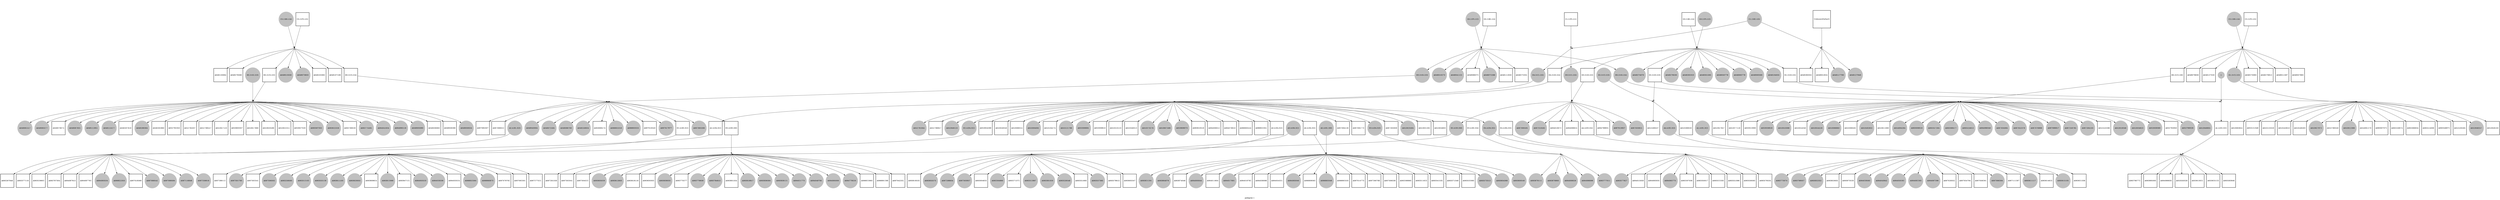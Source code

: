 digraph ped_1 {
page="7.17,10.12"  ;
ratio="auto" ;
mincross = 2.0 ;
label="pedigree 1 " ;
rotate=0  ;
URL="http://www.mrc-epid.cam.ac.uk"  ;
"A048005080" [shape= circle ,height= 0.5 ,width= 0.75 style=filled,color=grey ] ;
"A048010273" [shape= circle ,height= 0.5 ,width= 0.75 style=filled,color=grey ] ;
"A048011567" [shape= box,regular=1 ,height= 0.5 ,width= 0.75 style="setlinewidth(2)" ] ;
"A048013559" [shape= circle ,height= 0.5 ,width= 0.75 style=filled,color=grey ] ;
"A048036063" [shape= box,regular=1 ,height= 0.5 ,width= 0.75 style="setlinewidth(2)" ] ;
"A048041122" [shape= circle ,height= 0.5 ,width= 0.75 style=filled,color=grey ] ;
"A048043004" [shape= circle ,height= 0.5 ,width= 0.75 style=filled,color=grey ] ;
"A048050779" [shape= circle ,height= 0.5 ,width= 0.75 style=filled,color=grey ] ;
"A048051824" [shape= box,regular=1 ,height= 0.5 ,width= 0.75 style="setlinewidth(2)" ] ;
"A048056266" [shape= box,regular=1 ,height= 0.5 ,width= 0.75 style="setlinewidth(2)" ] ;
"A048057883" [shape= box,regular=1 ,height= 0.5 ,width= 0.75 style="setlinewidth(2)" ] ;
"A048058554" [shape= circle ,height= 0.5 ,width= 0.75 style=filled,color=grey ] ;
"A048061517" [shape= circle ,height= 0.5 ,width= 0.75 style=filled,color=grey ] ;
"A048063277" [shape= circle ,height= 0.5 ,width= 0.75 style=filled,color=grey ] ;
"A048063778" [shape= circle ,height= 0.5 ,width= 0.75 style=filled,color=grey ] ;
"A048066372" [shape= box,regular=1 ,height= 0.5 ,width= 0.75 style="setlinewidth(2)" ] ;
"A048072266" [shape= circle ,height= 0.5 ,width= 0.75 style=filled,color=grey ] ;
"A048072595" [shape= circle ,height= 0.5 ,width= 0.75 style=filled,color=grey ] ;
"A048073633" [shape= circle ,height= 0.5 ,width= 0.75 style=filled,color=grey ] ;
"A048076630" [shape= box,regular=1 ,height= 0.5 ,width= 0.75 style="setlinewidth(2)" ] ;
"A048079075" [shape= box,regular=1 ,height= 0.5 ,width= 0.75 style="setlinewidth(2)" ] ;
"A048086793" [shape= circle ,height= 0.5 ,width= 0.75 style=filled,color=grey ] ;
"A048087831" [shape= circle ,height= 0.5 ,width= 0.75 style=filled,color=grey ] ;
"A048093590" [shape= circle ,height= 0.5 ,width= 0.75 style=filled,color=grey ] ;
"A048102062" [shape= box,regular=1 ,height= 0.5 ,width= 0.75 style="setlinewidth(2)" ] ;
"A048104055" [shape= circle ,height= 0.5 ,width= 0.75 style=filled,color=grey ] ;
"A048107106" [shape= box,regular=1 ,height= 0.5 ,width= 0.75 style="setlinewidth(2)" ] ;
"A048111820" [shape= box,regular=1 ,height= 0.5 ,width= 0.75 style="setlinewidth(2)" ] ;
"A048111851" [shape= circle ,height= 0.5 ,width= 0.75 style=filled,color=grey ] ;
"A048115577" [shape= circle ,height= 0.5 ,width= 0.75 style=filled,color=grey ] ;
"A048117780" [shape= circle ,height= 0.5 ,width= 0.75 style=filled,color=grey ] ;
"A048120064" [shape= box,regular=1 ,height= 0.5 ,width= 0.75 style="setlinewidth(2)" ] ;
"A048127320" [shape= box,regular=1 ,height= 0.5 ,width= 0.75 style="setlinewidth(2)" ] ;
"A048127848" [shape= circle ,height= 0.5 ,width= 0.75 style=filled,color=grey ] ;
"A048258834" [shape= circle ,height= 0.5 ,width= 0.75 style=filled,color=grey ] ;
"A048272331" [shape= box,regular=1 ,height= 0.5 ,width= 0.75 style="setlinewidth(2)" ] ;
"A048273083" [shape= box,regular=1 ,height= 0.5 ,width= 0.75 style="setlinewidth(2)" ] ;
"A048274070" [shape= circle ,height= 0.5 ,width= 0.75 style=filled,color=grey ] ;
"A048276530" [shape= circle ,height= 0.5 ,width= 0.75 style=filled,color=grey ] ;
"A048276590" [shape= box,regular=1 ,height= 0.5 ,width= 0.75 style="setlinewidth(2)" ] ;
"A048276812" [shape= box,regular=1 ,height= 0.5 ,width= 0.75 style="setlinewidth(2)" ] ;
"A048280355" [shape= box,regular=1 ,height= 0.5 ,width= 0.75 style="setlinewidth(2)" ] ;
"A048282323" [shape= circle ,height= 0.5 ,width= 0.75 style=filled,color=grey ] ;
"A048287619" [shape= box,regular=1 ,height= 0.5 ,width= 0.75 style="setlinewidth(2)" ] ;
"A048288364" [shape= circle ,height= 0.5 ,width= 0.75 style=filled,color=grey ] ;
"A048292860" [shape= box,regular=1 ,height= 0.5 ,width= 0.75 style="setlinewidth(2)" ] ;
"A048301565" [shape= circle ,height= 0.5 ,width= 0.75 style=filled,color=grey ] ;
"A052530595" [shape= box,regular=1 ,height= 0.5 ,width= 0.75 style="setlinewidth(2)" ] ;
"A052553296" [shape= box,regular=1 ,height= 0.5 ,width= 0.75 style="setlinewidth(2)" ] ;
"A052569537" [shape= box,regular=1 ,height= 0.5 ,width= 0.75 style="setlinewidth(2)" ] ;
"A052619346" [shape= circle ,height= 0.5 ,width= 0.75 style=filled,color=grey ] ;
"A052623584" [shape= circle ,height= 0.5 ,width= 0.75 style=filled,color=grey ] ;
"A052631282" [shape= box,regular=1 ,height= 0.5 ,width= 0.75 style="setlinewidth(2)" ] ;
"A052634603" [shape= box,regular=1 ,height= 0.5 ,width= 0.75 style="setlinewidth(2)" ] ;
"A052634623" [shape= circle ,height= 0.5 ,width= 0.75 style=filled,color=grey ] ;
"A052638360" [shape= circle ,height= 0.5 ,width= 0.75 style=filled,color=grey ] ;
"A052781845" [shape= circle ,height= 0.5 ,width= 0.75 style=filled,color=grey ] ;
"A052782850" [shape= box,regular=1 ,height= 0.5 ,width= 0.75 style="setlinewidth(2)" ] ;
"A052792353" [shape= box,regular=1 ,height= 0.5 ,width= 0.75 style="setlinewidth(2)" ] ;
"A052795037" [shape= box,regular=1 ,height= 0.5 ,width= 0.75 style="setlinewidth(2)" ] ;
"A052796857" [shape= box,regular=1 ,height= 0.5 ,width= 0.75 style="setlinewidth(2)" ] ;
"A052798557" [shape= box,regular=1 ,height= 0.5 ,width= 0.75 style="setlinewidth(2)" ] ;
"A052799328" [shape= circle ,height= 0.5 ,width= 0.75 style=filled,color=grey ] ;
"A052846805" [shape= circle ,height= 0.5 ,width= 0.75 style=filled,color=grey ] ;
"A052848257" [shape= circle ,height= 0.5 ,width= 0.75 style=filled,color=grey ] ;
"A052849123" [shape= circle ,height= 0.5 ,width= 0.75 style=filled,color=grey ] ;
"A052854269" [shape= box,regular=1 ,height= 0.5 ,width= 0.75 style="setlinewidth(2)" ] ;
"A052856103" [shape= box,regular=1 ,height= 0.5 ,width= 0.75 style="setlinewidth(2)" ] ;
"A052857123" [shape= box,regular=1 ,height= 0.5 ,width= 0.75 style="setlinewidth(2)" ] ;
"A052857857" [shape= box,regular=1 ,height= 0.5 ,width= 0.75 style="setlinewidth(2)" ] ;
"A052877118" [shape= box,regular=1 ,height= 0.5 ,width= 0.75 style="setlinewidth(2)" ] ;
"A053013093" [shape= box,regular=1 ,height= 0.5 ,width= 0.75 style="setlinewidth(2)" ] ;
"A053026818" [shape= circle ,height= 0.5 ,width= 0.75 style=filled,color=grey ] ;
"A053053096" [shape= circle ,height= 0.5 ,width= 0.75 style=filled,color=grey ] ;
"A053054340" [shape= box,regular=1 ,height= 0.5 ,width= 0.75 style="setlinewidth(2)" ] ;
"A053054528" [shape= circle ,height= 0.5 ,width= 0.75 style=filled,color=grey ] ;
"A053059356" [shape= box,regular=1 ,height= 0.5 ,width= 0.75 style="setlinewidth(2)" ] ;
"A053063855" [shape= box,regular=1 ,height= 0.5 ,width= 0.75 style="setlinewidth(2)" ] ;
"A053066863" [shape= circle ,height= 0.5 ,width= 0.75 style=filled,color=grey ] ;
"A053068315" [shape= box,regular=1 ,height= 0.5 ,width= 0.75 style="setlinewidth(2)" ] ;
"A053084062" [shape= circle ,height= 0.5 ,width= 0.75 style=filled,color=grey ] ;
"A053104274" [shape= box,regular=1 ,height= 0.5 ,width= 0.75 style="setlinewidth(2)" ] ;
"A053121348" [shape= box,regular=1 ,height= 0.5 ,width= 0.75 style="setlinewidth(2)" ] ;
"A053121786" [shape= circle ,height= 0.5 ,width= 0.75 style=filled,color=grey ] ;
"A053123328" [shape= box,regular=1 ,height= 0.5 ,width= 0.75 style="setlinewidth(2)" ] ;
"A053268028" [shape= box,regular=1 ,height= 0.5 ,width= 0.75 style="setlinewidth(2)" ] ;
"A053306061" [shape= circle ,height= 0.5 ,width= 0.75 style=filled,color=grey ] ;
"A053309610" [shape= box,regular=1 ,height= 0.5 ,width= 0.75 style="setlinewidth(2)" ] ;
"A053310123" [shape= box,regular=1 ,height= 0.5 ,width= 0.75 style="setlinewidth(2)" ] ;
"A053349313" [shape= box,regular=1 ,height= 0.5 ,width= 0.75 style="setlinewidth(2)" ] ;
"A053368562" [shape= box,regular=1 ,height= 0.5 ,width= 0.75 style="setlinewidth(2)" ] ;
"A053373276" [shape= circle ,height= 0.5 ,width= 0.75 style=filled,color=grey ] ;
"A053543610" [shape= box,regular=1 ,height= 0.5 ,width= 0.75 style="setlinewidth(2)" ] ;
"A053546593" [shape= box,regular=1 ,height= 0.5 ,width= 0.75 style="setlinewidth(2)" ] ;
"A053550328" [shape= box,regular=1 ,height= 0.5 ,width= 0.75 style="setlinewidth(2)" ] ;
"A053582632" [shape= circle ,height= 0.5 ,width= 0.75 style=filled,color=grey ] ;
"A053603357" [shape= box,regular=1 ,height= 0.5 ,width= 0.75 style="setlinewidth(2)" ] ;
"A053607586" [shape= circle ,height= 0.5 ,width= 0.75 style=filled,color=grey ] ;
"A053608073" [shape= circle ,height= 0.5 ,width= 0.75 style=filled,color=grey ] ;
"A053611080" [shape= box,regular=1 ,height= 0.5 ,width= 0.75 style="setlinewidth(2)" ] ;
"A053613021" [shape= box,regular=1 ,height= 0.5 ,width= 0.75 style="setlinewidth(2)" ] ;
"A053617890" [shape= box,regular=1 ,height= 0.5 ,width= 0.75 style="setlinewidth(2)" ] ;
"A053620586" [shape= box,regular=1 ,height= 0.5 ,width= 0.75 style="setlinewidth(2)" ] ;
"A053622311" [shape= box,regular=1 ,height= 0.5 ,width= 0.75 style="setlinewidth(2)" ] ;
"A053625123" [shape= box,regular=1 ,height= 0.5 ,width= 0.75 style="setlinewidth(2)" ] ;
"A053627520" [shape= box,regular=1 ,height= 0.5 ,width= 0.75 style="setlinewidth(2)" ] ;
"A053627872" [shape= circle ,height= 0.5 ,width= 0.75 style=filled,color=grey ] ;
"A053798358" [shape= box,regular=1 ,height= 0.5 ,width= 0.75 style="setlinewidth(2)" ] ;
"A053812366" [shape= circle ,height= 0.5 ,width= 0.75 style=filled,color=grey ] ;
"A054084284" [shape= circle ,height= 0.5 ,width= 0.75 style=filled,color=grey ] ;
"A054091270" [shape= box,regular=1 ,height= 0.5 ,width= 0.75 style="setlinewidth(2)" ] ;
"A063004820" [shape= box,regular=1 ,height= 0.5 ,width= 0.75 style="setlinewidth(2)" ] ;
"A063007072" [shape= box,regular=1 ,height= 0.5 ,width= 0.75 style="setlinewidth(2)" ] ;
"A063009019" [shape= circle ,height= 0.5 ,width= 0.75 style=filled,color=grey ] ;
"A063259583" [shape= circle ,height= 0.5 ,width= 0.75 style=filled,color=grey ] ;
"A063259874" [shape= box,regular=1 ,height= 0.5 ,width= 0.75 style="setlinewidth(2)" ] ;
"A063264860" [shape= circle ,height= 0.5 ,width= 0.75 style=filled,color=grey ] ;
"A063267036" [shape= box,regular=1 ,height= 0.5 ,width= 0.75 style="setlinewidth(2)" ] ;
"A063267846" [shape= box,regular=1 ,height= 0.5 ,width= 0.75 style="setlinewidth(2)" ] ;
"A063268860" [shape= box,regular=1 ,height= 0.5 ,width= 0.75 style="setlinewidth(2)" ] ;
"A063271372" [shape= box,regular=1 ,height= 0.5 ,width= 0.75 style="setlinewidth(2)" ] ;
"A063311623" [shape= box,regular=1 ,height= 0.5 ,width= 0.75 style="setlinewidth(2)" ] ;
"A063312102" [shape= circle ,height= 0.5 ,width= 0.75 style=filled,color=grey ] ;
"A063312867" [shape= circle ,height= 0.5 ,width= 0.75 style=filled,color=grey ] ;
"A063341535" [shape= box,regular=1 ,height= 0.5 ,width= 0.75 style="setlinewidth(2)" ] ;
"A063350017" [shape= box,regular=1 ,height= 0.5 ,width= 0.75 style="setlinewidth(2)" ] ;
"A063357294" [shape= circle ,height= 0.5 ,width= 0.75 style=filled,color=grey ] ;
"A063368577" [shape= circle ,height= 0.5 ,width= 0.75 style=filled,color=grey ] ;
"A063369834" [shape= box,regular=1 ,height= 0.5 ,width= 0.75 style="setlinewidth(2)" ] ;
"A063371349" [shape= box,regular=1 ,height= 0.5 ,width= 0.75 style="setlinewidth(2)" ] ;
"A063377119" [shape= box,regular=1 ,height= 0.5 ,width= 0.75 style="setlinewidth(2)" ] ;
"A063381020" [shape= circle ,height= 0.5 ,width= 0.75 style=filled,color=grey ] ;
"A063514006" [shape= box,regular=1 ,height= 0.5 ,width= 0.75 style="setlinewidth(2)" ] ;
"A063522330" [shape= box,regular=1 ,height= 0.5 ,width= 0.75 style="setlinewidth(2)" ] ;
"A063524613" [shape= circle ,height= 0.5 ,width= 0.75 style=filled,color=grey ] ;
"A063526548" [shape= circle ,height= 0.5 ,width= 0.75 style=filled,color=grey ] ;
"A063526602" [shape= box,regular=1 ,height= 0.5 ,width= 0.75 style="setlinewidth(2)" ] ;
"A063532060" [shape= box,regular=1 ,height= 0.5 ,width= 0.75 style="setlinewidth(2)" ] ;
"A063546872" [shape= box,regular=1 ,height= 0.5 ,width= 0.75 style="setlinewidth(2)" ] ;
"A063551096" [shape= box,regular=1 ,height= 0.5 ,width= 0.75 style="setlinewidth(2)" ] ;
"A063551600" [shape= box,regular=1 ,height= 0.5 ,width= 0.75 style="setlinewidth(2)" ] ;
"A063555126" [shape= circle ,height= 0.5 ,width= 0.75 style=filled,color=grey ] ;
"A063556563" [shape= box,regular=1 ,height= 0.5 ,width= 0.75 style="setlinewidth(2)" ] ;
"A063557365" [shape= circle ,height= 0.5 ,width= 0.75 style=filled,color=grey ] ;
"A063567352" [shape= circle ,height= 0.5 ,width= 0.75 style=filled,color=grey ] ;
"A063573313" [shape= circle ,height= 0.5 ,width= 0.75 style=filled,color=grey ] ;
"A063576534" [shape= box,regular=1 ,height= 0.5 ,width= 0.75 style="setlinewidth(2)" ] ;
"A063577627" [shape= circle ,height= 0.5 ,width= 0.75 style=filled,color=grey ] ;
"A063578615" [shape= box,regular=1 ,height= 0.5 ,width= 0.75 style="setlinewidth(2)" ] ;
"A063583848" [shape= box,regular=1 ,height= 0.5 ,width= 0.75 style="setlinewidth(2)" ] ;
"A063604368" [shape= circle ,height= 0.5 ,width= 0.75 style=filled,color=grey ] ;
"A063605029" [shape= circle ,height= 0.5 ,width= 0.75 style=filled,color=grey ] ;
"A063605347" [shape= box,regular=1 ,height= 0.5 ,width= 0.75 style="setlinewidth(2)" ] ;
"A063610516" [shape= box,regular=1 ,height= 0.5 ,width= 0.75 style="setlinewidth(2)" ] ;
"A063611105" [shape= circle ,height= 0.5 ,width= 0.75 style=filled,color=grey ] ;
"A063611117" [shape= circle ,height= 0.5 ,width= 0.75 style=filled,color=grey ] ;
"A063612603" [shape= circle ,height= 0.5 ,width= 0.75 style=filled,color=grey ] ;
"A063614623" [shape= box,regular=1 ,height= 0.5 ,width= 0.75 style="setlinewidth(2)" ] ;
"A063615105" [shape= circle ,height= 0.5 ,width= 0.75 style=filled,color=grey ] ;
"A063619116" [shape= box,regular=1 ,height= 0.5 ,width= 0.75 style="setlinewidth(2)" ] ;
"A063620055" [shape= circle ,height= 0.5 ,width= 0.75 style=filled,color=grey ] ;
"A063621336" [shape= box,regular=1 ,height= 0.5 ,width= 0.75 style="setlinewidth(2)" ] ;
"A063622326" [shape= circle ,height= 0.5 ,width= 0.75 style=filled,color=grey ] ;
"A063630303" [shape= box,regular=1 ,height= 0.5 ,width= 0.75 style="setlinewidth(2)" ] ;
"A063638035" [shape= circle ,height= 0.5 ,width= 0.75 style=filled,color=grey ] ;
"A063768029" [shape= box,regular=1 ,height= 0.5 ,width= 0.75 style="setlinewidth(2)" ] ;
"A063770277" [shape= box,regular=1 ,height= 0.5 ,width= 0.75 style="setlinewidth(2)" ] ;
"A063773074" [shape= circle ,height= 0.5 ,width= 0.75 style=filled,color=grey ] ;
"A063775561" [shape= circle ,height= 0.5 ,width= 0.75 style=filled,color=grey ] ;
"A063777011" [shape= circle ,height= 0.5 ,width= 0.75 style=filled,color=grey ] ;
"A063779838" [shape= circle ,height= 0.5 ,width= 0.75 style=filled,color=grey ] ;
"A063784615" [shape= circle ,height= 0.5 ,width= 0.75 style=filled,color=grey ] ;
"A063787304" [shape= box,regular=1 ,height= 0.5 ,width= 0.75 style="setlinewidth(2)" ] ;
"A063790772" [shape= box,regular=1 ,height= 0.5 ,width= 0.75 style="setlinewidth(2)" ] ;
"A063798057" [shape= circle ,height= 0.5 ,width= 0.75 style=filled,color=grey ] ;
"A063800540" [shape= circle ,height= 0.5 ,width= 0.75 style=filled,color=grey ] ;
"A063801554" [shape= box,regular=1 ,height= 0.5 ,width= 0.75 style="setlinewidth(2)" ] ;
"A063808624" [shape= box,regular=1 ,height= 0.5 ,width= 0.75 style="setlinewidth(2)" ] ;
"A063812098" [shape= circle ,height= 0.5 ,width= 0.75 style=filled,color=grey ] ;
"A063818533" [shape= box,regular=1 ,height= 0.5 ,width= 0.75 style="setlinewidth(2)" ] ;
"A063819817" [shape= circle ,height= 0.5 ,width= 0.75 style=filled,color=grey ] ;
"A063821291" [shape= circle ,height= 0.5 ,width= 0.75 style=filled,color=grey ] ;
"A063832352" [shape= circle ,height= 0.5 ,width= 0.75 style=filled,color=grey ] ;
"A063836584" [shape= circle ,height= 0.5 ,width= 0.75 style=filled,color=grey ] ;
"A063838121" [shape= circle ,height= 0.5 ,width= 0.75 style=filled,color=grey ] ;
"A063847121" [shape= box,regular=1 ,height= 0.5 ,width= 0.75 style="setlinewidth(2)" ] ;
"A063853635" [shape= box,regular=1 ,height= 0.5 ,width= 0.75 style="setlinewidth(2)" ] ;
"A063855575" [shape= circle ,height= 0.5 ,width= 0.75 style=filled,color=grey ] ;
"A063864876" [shape= circle ,height= 0.5 ,width= 0.75 style=filled,color=grey ] ;
"A063873529" [shape= box,regular=1 ,height= 0.5 ,width= 0.75 style="setlinewidth(2)" ] ;
"A063874046" [shape= box,regular=1 ,height= 0.5 ,width= 0.75 style="setlinewidth(2)" ] ;
"A063878111" [shape= circle ,height= 0.5 ,width= 0.75 style=filled,color=grey ] ;
"A063878863" [shape= circle ,height= 0.5 ,width= 0.75 style=filled,color=grey ] ;
"A063888574" [shape= box,regular=1 ,height= 0.5 ,width= 0.75 style="setlinewidth(2)" ] ;
"A063895000" [shape= box,regular=1 ,height= 0.5 ,width= 0.75 style="setlinewidth(2)" ] ;
"A064000044" [shape= circle ,height= 0.5 ,width= 0.75 style=filled,color=grey ] ;
"A064003520" [shape= circle ,height= 0.5 ,width= 0.75 style=filled,color=grey ] ;
"A064008029" [shape= circle ,height= 0.5 ,width= 0.75 style=filled,color=grey ] ;
"A064009012" [shape= box,regular=1 ,height= 0.5 ,width= 0.75 style="setlinewidth(2)" ] ;
"A064011604" [shape= box,regular=1 ,height= 0.5 ,width= 0.75 style="setlinewidth(2)" ] ;
"A064015058" [shape= box,regular=1 ,height= 0.5 ,width= 0.75 style="setlinewidth(2)" ] ;
"A064017081" [shape= circle ,height= 0.5 ,width= 0.75 style=filled,color=grey ] ;
"A064018072" [shape= box,regular=1 ,height= 0.5 ,width= 0.75 style="setlinewidth(2)" ] ;
"A064018792" [shape= box,regular=1 ,height= 0.5 ,width= 0.75 style="setlinewidth(2)" ] ;
"A064021773" [shape= circle ,height= 0.5 ,width= 0.75 style=filled,color=grey ] ;
"A064028336" [shape= circle ,height= 0.5 ,width= 0.75 style=filled,color=grey ] ;
"A064028563" [shape= circle ,height= 0.5 ,width= 0.75 style=filled,color=grey ] ;
"A064033524" [shape= box,regular=1 ,height= 0.5 ,width= 0.75 style="setlinewidth(2)" ] ;
"A064038096" [shape= box,regular=1 ,height= 0.5 ,width= 0.75 style="setlinewidth(2)" ] ;
"A064041634" [shape= circle ,height= 0.5 ,width= 0.75 style=filled,color=grey ] ;
"A064043842" [shape= circle ,height= 0.5 ,width= 0.75 style=filled,color=grey ] ;
"A064049795" [shape= circle ,height= 0.5 ,width= 0.75 style=filled,color=grey ] ;
"A064050282" [shape= circle ,height= 0.5 ,width= 0.75 style=filled,color=grey ] ;
"A064054321" [shape= box,regular=1 ,height= 0.5 ,width= 0.75 style="setlinewidth(2)" ] ;
"A064063035" [shape= box,regular=1 ,height= 0.5 ,width= 0.75 style="setlinewidth(2)" ] ;
"A064065775" [shape= circle ,height= 0.5 ,width= 0.75 style=filled,color=grey ] ;
"A064066630" [shape= box,regular=1 ,height= 0.5 ,width= 0.75 style="setlinewidth(2)" ] ;
"A064078810" [shape= box,regular=1 ,height= 0.5 ,width= 0.75 style="setlinewidth(2)" ] ;
"A064080116" [shape= circle ,height= 0.5 ,width= 0.75 style=filled,color=grey ] ;
"A064082263" [shape= circle ,height= 0.5 ,width= 0.75 style=filled,color=grey ] ;
"A064083040" [shape= circle ,height= 0.5 ,width= 0.75 style=filled,color=grey ] ;
"A064086340" [shape= circle ,height= 0.5 ,width= 0.75 style=filled,color=grey ] ;
"A064087615" [shape= box,regular=1 ,height= 0.5 ,width= 0.75 style="setlinewidth(2)" ] ;
"A064087792" [shape= box,regular=1 ,height= 0.5 ,width= 0.75 style="setlinewidth(2)" ] ;
"A064088625" [shape= box,regular=1 ,height= 0.5 ,width= 0.75 style="setlinewidth(2)" ] ;
"A064093534" [shape= circle ,height= 0.5 ,width= 0.75 style=filled,color=grey ] ;
"A064095000" [shape= circle ,height= 0.5 ,width= 0.75 style=filled,color=grey ] ;
"A064096096" [shape= circle ,height= 0.5 ,width= 0.75 style=filled,color=grey ] ;
"A064097296" [shape= circle ,height= 0.5 ,width= 0.75 style=filled,color=grey ] ;
"A064768831" [shape= box,regular=1 ,height= 0.5 ,width= 0.75 style="setlinewidth(2)" ] ;
"A064779520" [shape= circle ,height= 0.5 ,width= 0.75 style=filled,color=grey ] ;
"A066800554" [shape= box,regular=1 ,height= 0.5 ,width= 0.75 style="setlinewidth(2)" ] ;
"A066801016" [shape= circle ,height= 0.5 ,width= 0.75 style=filled,color=grey ] ;
"A066803325" [shape= circle ,height= 0.5 ,width= 0.75 style=filled,color=grey ] ;
"A066809562" [shape= box,regular=1 ,height= 0.5 ,width= 0.75 style="setlinewidth(2)" ] ;
"A066822351" [shape= box,regular=1 ,height= 0.5 ,width= 0.75 style="setlinewidth(2)" ] ;
"A066822355" [shape= circle ,height= 0.5 ,width= 0.75 style=filled,color=grey ] ;
"A066822863" [shape= box,regular=1 ,height= 0.5 ,width= 0.75 style="setlinewidth(2)" ] ;
"A066852564" [shape= circle ,height= 0.5 ,width= 0.75 style=filled,color=grey ] ;
"A066860873" [shape= circle ,height= 0.5 ,width= 0.75 style=filled,color=grey ] ;
"A066882048" [shape= circle ,height= 0.5 ,width= 0.75 style=filled,color=grey ] ;
"A066891298" [shape= box,regular=1 ,height= 0.5 ,width= 0.75 style="setlinewidth(2)" ] ;
"A066892533" [shape= box,regular=1 ,height= 0.5 ,width= 0.75 style="setlinewidth(2)" ] ;
"A067010543" [shape= box,regular=1 ,height= 0.5 ,width= 0.75 style="setlinewidth(2)" ] ;
"A067013857" [shape= circle ,height= 0.5 ,width= 0.75 style=filled,color=grey ] ;
"A067014773" [shape= box,regular=1 ,height= 0.5 ,width= 0.75 style="setlinewidth(2)" ] ;
"A067017877" [shape= circle ,height= 0.5 ,width= 0.75 style=filled,color=grey ] ;
"A067018569" [shape= box,regular=1 ,height= 0.5 ,width= 0.75 style="setlinewidth(2)" ] ;
"A067028352" [shape= box,regular=1 ,height= 0.5 ,width= 0.75 style="setlinewidth(2)" ] ;
"A067033821" [shape= circle ,height= 0.5 ,width= 0.75 style=filled,color=grey ] ;
"A067034065" [shape= circle ,height= 0.5 ,width= 0.75 style=filled,color=grey ] ;
"A067042331" [shape= box,regular=1 ,height= 0.5 ,width= 0.75 style="setlinewidth(2)" ] ;
"A067052379" [shape= circle ,height= 0.5 ,width= 0.75 style=filled,color=grey ] ;
"A067054794" [shape= box,regular=1 ,height= 0.5 ,width= 0.75 style="setlinewidth(2)" ] ;
"A067056291" [shape= box,regular=1 ,height= 0.5 ,width= 0.75 style="setlinewidth(2)" ] ;
"A067063288" [shape= circle ,height= 0.5 ,width= 0.75 style=filled,color=grey ] ;
"A067076869" [shape= circle ,height= 0.5 ,width= 0.75 style=filled,color=grey ] ;
"A067079792" [shape= box,regular=1 ,height= 0.5 ,width= 0.75 style="setlinewidth(2)" ] ;
"A067080581" [shape= circle ,height= 0.5 ,width= 0.75 style=filled,color=grey ] ;
"A067085307" [shape= box,regular=1 ,height= 0.5 ,width= 0.75 style="setlinewidth(2)" ] ;
"A067086264" [shape= circle ,height= 0.5 ,width= 0.75 style=filled,color=grey ] ;
"A067088817" [shape= circle ,height= 0.5 ,width= 0.75 style=filled,color=grey ] ;
"A067089542" [shape= circle ,height= 0.5 ,width= 0.75 style=filled,color=grey ] ;
"A067089584" [shape= circle ,height= 0.5 ,width= 0.75 style=filled,color=grey ] ;
"A067092301" [shape= box,regular=1 ,height= 0.5 ,width= 0.75 style="setlinewidth(2)" ] ;
"A067094126" [shape= box,regular=1 ,height= 0.5 ,width= 0.75 style="setlinewidth(2)" ] ;
"A067095773" [shape= box,regular=1 ,height= 0.5 ,width= 0.75 style="setlinewidth(2)" ] ;
"A067099022" [shape= box,regular=1 ,height= 0.5 ,width= 0.75 style="setlinewidth(2)" ] ;
"A067111287" [shape= box,regular=1 ,height= 0.5 ,width= 0.75 style="setlinewidth(2)" ] ;
"A067116848" [shape= circle ,height= 0.5 ,width= 0.75 style=filled,color=grey ] ;
"A067259618" [shape= circle ,height= 0.5 ,width= 0.75 style=filled,color=grey ] ;
"A067259785" [shape= circle ,height= 0.5 ,width= 0.75 style=filled,color=grey ] ;
"A067277521" [shape= box,regular=1 ,height= 0.5 ,width= 0.75 style="setlinewidth(2)" ] ;
"A067281559" [shape= box,regular=1 ,height= 0.5 ,width= 0.75 style="setlinewidth(2)" ] ;
"A067284103" [shape= circle ,height= 0.5 ,width= 0.75 style=filled,color=grey ] ;
"A067289112" [shape= box,regular=1 ,height= 0.5 ,width= 0.75 style="setlinewidth(2)" ] ;
"A067290788" [shape= box,regular=1 ,height= 0.5 ,width= 0.75 style="setlinewidth(2)" ] ;
"A067292638" [shape= box,regular=1 ,height= 0.5 ,width= 0.75 style="setlinewidth(2)" ] ;
"A067298634" [shape= circle ,height= 0.5 ,width= 0.75 style=filled,color=grey ] ;
"A067301793" [shape= circle ,height= 0.5 ,width= 0.75 style=filled,color=grey ] ;
"A067302041" [shape= box,regular=1 ,height= 0.5 ,width= 0.75 style="setlinewidth(2)" ] ;
"A067302541" [shape= box,regular=1 ,height= 0.5 ,width= 0.75 style="setlinewidth(2)" ] ;
"A067303857" [shape= circle ,height= 0.5 ,width= 0.75 style=filled,color=grey ] ;
"A067304522" [shape= box,regular=1 ,height= 0.5 ,width= 0.75 style="setlinewidth(2)" ] ;
"A067306302" [shape= circle ,height= 0.5 ,width= 0.75 style=filled,color=grey ] ;
"A067306338" [shape= box,regular=1 ,height= 0.5 ,width= 0.75 style="setlinewidth(2)" ] ;
"A067310562" [shape= circle ,height= 0.5 ,width= 0.75 style=filled,color=grey ] ;
"A1.4:D2.3(2)" [shape= box,regular=1 ,height= 0.5 ,width= 0.75 style="setlinewidth(2)" ] ;
"A1.4:H1.3(2)" [shape= circle ,height= 0.5 ,width= 0.75 style=filled,color=grey ] ;
"A2.4:D4.3(2)" [shape= box,regular=1 ,height= 0.5 ,width= 0.75 style="setlinewidth(2)" ] ;
"A2.4:H1.3(3)" [shape= circle ,height= 0.5 ,width= 0.75 style=filled,color=grey ] ;
"A3.4:D4.3(2)" [shape= box,regular=1 ,height= 0.5 ,width= 0.75 style="setlinewidth(2)" ] ;
"A3.4:H4.3(2)" [shape= circle ,height= 0.5 ,width= 0.75 style=filled,color=grey ] ;
"A4.4:D3.3(4)" [shape= box,regular=1 ,height= 0.5 ,width= 0.75 style="setlinewidth(2)" ] ;
"A4.4:H2.3(3)" [shape= circle ,height= 0.5 ,width= 0.75 style=filled,color=grey ] ;
"A5.4:D4.3(5)" [shape= box,regular=1 ,height= 0.5 ,width= 0.75 style="setlinewidth(2)" ] ;
"A5.4:H1.3(6)" [shape= circle ,height= 0.5 ,width= 0.75 style=filled,color=grey ] ;
"C1.2:B2.1(5)" [shape= circle ,height= 0.5 ,width= 0.75 style=filled,color=grey ] ;
"C1.2:F5.1(1)" [shape= box,regular=1 ,height= 0.5 ,width= 0.75 style="setlinewidth(2)" ] ;
"C2.2:B5.1(4)" [shape= circle ,height= 0.5 ,width= 0.75 style=filled,color=grey ] ;
"C2.2:F3.1(5)" [shape= box,regular=1 ,height= 0.5 ,width= 0.75 style="setlinewidth(2)" ] ;
"C5.2:B5.1(4)" [shape= circle ,height= 0.5 ,width= 0.75 style=filled,color=grey ] ;
"C5.2:F3.1(5)" [shape= box,regular=1 ,height= 0.5 ,width= 0.75 style="setlinewidth(2)" ] ;
"D1.3:C2.2(3)" [shape= circle ,height= 0.5 ,width= 0.75 style=filled,color=grey ] ;
"D1.3:G3.2(5)" [shape= box,regular=1 ,height= 0.5 ,width= 0.75 style="setlinewidth(2)" ] ;
"D2.3:C2.2(3)" [shape= circle ,height= 0.5 ,width= 0.75 style=filled,color=grey ] ;
"D2.3:G3.2(3)" [shape= box,regular=1 ,height= 0.5 ,width= 0.75 style="setlinewidth(2)" ] ;
"D3.3:C1.2(5)" [shape= circle ,height= 0.5 ,width= 0.75 style=filled,color=grey ] ;
"D3.3:G3.2(3)" [shape= box,regular=1 ,height= 0.5 ,width= 0.75 style="setlinewidth(2)" ] ;
"D4.3:C1.2(5)" [shape= circle ,height= 0.5 ,width= 0.75 style=filled,color=grey ] ;
"D4.3:G3.2(4)" [shape= box,regular=1 ,height= 0.5 ,width= 0.75 style="setlinewidth(2)" ] ;
"E2.4:D4.3(2)" [shape= circle ,height= 0.5 ,width= 0.75 style=filled,color=grey ] ;
"E2.4:H3.3(2)" [shape= box,regular=1 ,height= 0.5 ,width= 0.75 style="setlinewidth(2)" ] ;
"E3.4:D4.3(3)" [shape= circle ,height= 0.5 ,width= 0.75 style=filled,color=grey ] ;
"E3.4:H2.3(4)" [shape= box,regular=1 ,height= 0.5 ,width= 0.75 style="setlinewidth(2)" ] ;
"E4.4:D4.3(5)" [shape= circle ,height= 0.5 ,width= 0.75 style=filled,color=grey ] ;
"E4.4:H4.3(5)" [shape= box,regular=1 ,height= 0.5 ,width= 0.75 style="setlinewidth(2)" ] ;
"E5.4:D3.3(6)" [shape= circle ,height= 0.5 ,width= 0.75 style=filled,color=grey ] ;
"E5.4:H3.3(6)" [shape= box,regular=1 ,height= 0.5 ,width= 0.75 style="setlinewidth(2)" ] ;
"G3.2:B5.1(4)" [shape= box,regular=1 ,height= 0.5 ,width= 0.75 style="setlinewidth(2)" ] ;
"G3.2:F5.1(2)" [shape= circle ,height= 0.5 ,width= 0.75 style=filled,color=grey ] ;
"G5.2:B5.1(4)" [shape= box,regular=1 ,height= 0.5 ,width= 0.75 style="setlinewidth(2)" ] ;
"G5.2:F5.1(2)" [shape= circle ,height= 0.5 ,width= 0.75 style=filled,color=grey ] ;
"H2.3:C5.2(3)" [shape= box,regular=1 ,height= 0.5 ,width= 0.75 style="setlinewidth(2)" ] ;
"H2.3:G2.2(3)" [shape= circle ,height= 0.5 ,width= 0.75 style=filled,color=grey ] ;
"H3.3:C5.2(4)" [shape= box,regular=1 ,height= 0.5 ,width= 0.75 style="setlinewidth(2)" ] ;
"H3.3:G5.2(3)" [shape= circle ,height= 0.5 ,width= 0.75 style=filled,color=grey ] ;
"H5.3:C2.2(6)" [shape= box,regular=1 ,height= 0.5 ,width= 0.75 style="setlinewidth(2)" ] ;
"H5.3:G5.2(4)" [shape= circle ,height= 0.5 ,width= 0.75 style=filled,color=grey ] ;
"UnknownFather5" [shape= box,regular=1 ,height= 0.5 ,width= 0.75 style="setlinewidth(2)" ] ;
"1" [shape= circle ,height= 0.5 ,width= 0.75 style=filled,color=grey ] ;
"A1.4:H1.3(2)xA1.4:D2.3(2)" [shape=diamond,style=filled,label="",height=.1,width=.1] ;
"A1.4:H1.3(2)"  ->  "A1.4:H1.3(2)xA1.4:D2.3(2)"  [dir=forward,weight=1]  ;
"A1.4:D2.3(2)"  ->  "A1.4:H1.3(2)xA1.4:D2.3(2)"  [dir=forward,weight=1]  ;
"A1.4:H1.3(2)xA1.4:D2.3(2)"  ->  "A053550328" [dir=forward,weight=2]  ;
"A1.4:H1.3(2)xA1.4:D2.3(2)"  ->  "A053613021" [dir=forward,weight=2]  ;
"A1.4:H1.3(2)xA1.4:D2.3(2)"  ->  "A053625123" [dir=forward,weight=2]  ;
"A1.4:H1.3(2)xA1.4:D2.3(2)"  ->  "A063583848" [dir=forward,weight=2]  ;
"A1.4:H1.3(2)xA1.4:D2.3(2)"  ->  "A063790772" [dir=forward,weight=2]  ;
"A1.4:H1.3(2)xA1.4:D2.3(2)"  ->  "A063895000" [dir=forward,weight=2]  ;
"A1.4:H1.3(2)xA1.4:D2.3(2)"  ->  "A064066630" [dir=forward,weight=2]  ;
"A2.4:H1.3(3)xA2.4:D4.3(2)" [shape=diamond,style=filled,label="",height=.1,width=.1] ;
"A2.4:H1.3(3)"  ->  "A2.4:H1.3(3)xA2.4:D4.3(2)"  [dir=forward,weight=1]  ;
"A2.4:D4.3(2)"  ->  "A2.4:H1.3(3)xA2.4:D4.3(2)"  [dir=forward,weight=1]  ;
"A2.4:H1.3(3)xA2.4:D4.3(2)"  ->  "A063267846" [dir=forward,weight=2]  ;
"A2.4:H1.3(3)xA2.4:D4.3(2)"  ->  "A063377119" [dir=forward,weight=2]  ;
"A2.4:H1.3(3)xA2.4:D4.3(2)"  ->  "A063526602" [dir=forward,weight=2]  ;
"A2.4:H1.3(3)xA2.4:D4.3(2)"  ->  "A063787304" [dir=forward,weight=2]  ;
"A2.4:H1.3(3)xA2.4:D4.3(2)"  ->  "A064087615" [dir=forward,weight=2]  ;
"A2.4:H1.3(3)xA2.4:D4.3(2)"  ->  "A064087792" [dir=forward,weight=2]  ;
"A2.4:H1.3(3)xA2.4:D4.3(2)"  ->  "A064093534" [dir=forward,weight=2]  ;
"A2.4:H1.3(3)xA2.4:D4.3(2)"  ->  "A066822355" [dir=forward,weight=2]  ;
"A2.4:H1.3(3)xA2.4:D4.3(2)"  ->  "A067018569" [dir=forward,weight=2]  ;
"A2.4:H1.3(3)xA2.4:D4.3(2)"  ->  "A067089542" [dir=forward,weight=2]  ;
"A2.4:H1.3(3)xA2.4:D4.3(2)"  ->  "A067089584" [dir=forward,weight=2]  ;
"A2.4:H1.3(3)xA2.4:D4.3(2)"  ->  "A067116848" [dir=forward,weight=2]  ;
"A2.4:H1.3(3)xA2.4:D4.3(2)"  ->  "A067259618" [dir=forward,weight=2]  ;
"A3.4:H4.3(2)xA3.4:D4.3(2)" [shape=diamond,style=filled,label="",height=.1,width=.1] ;
"A3.4:H4.3(2)"  ->  "A3.4:H4.3(2)xA3.4:D4.3(2)"  [dir=forward,weight=1]  ;
"A3.4:D4.3(2)"  ->  "A3.4:H4.3(2)xA3.4:D4.3(2)"  [dir=forward,weight=1]  ;
"A3.4:H4.3(2)xA3.4:D4.3(2)"  ->  "A063004820" [dir=forward,weight=2]  ;
"A3.4:H4.3(2)xA3.4:D4.3(2)"  ->  "A063264860" [dir=forward,weight=2]  ;
"A3.4:H4.3(2)xA3.4:D4.3(2)"  ->  "A063271372" [dir=forward,weight=2]  ;
"A3.4:H4.3(2)xA3.4:D4.3(2)"  ->  "A063312867" [dir=forward,weight=2]  ;
"A3.4:H4.3(2)xA3.4:D4.3(2)"  ->  "A063381020" [dir=forward,weight=2]  ;
"A3.4:H4.3(2)xA3.4:D4.3(2)"  ->  "A063526548" [dir=forward,weight=2]  ;
"A3.4:H4.3(2)xA3.4:D4.3(2)"  ->  "A063551600" [dir=forward,weight=2]  ;
"A3.4:H4.3(2)xA3.4:D4.3(2)"  ->  "A063557365" [dir=forward,weight=2]  ;
"A3.4:H4.3(2)xA3.4:D4.3(2)"  ->  "A063578615" [dir=forward,weight=2]  ;
"A3.4:H4.3(2)xA3.4:D4.3(2)"  ->  "A063605347" [dir=forward,weight=2]  ;
"A3.4:H4.3(2)xA3.4:D4.3(2)"  ->  "A063818533" [dir=forward,weight=2]  ;
"A3.4:H4.3(2)xA3.4:D4.3(2)"  ->  "A063855575" [dir=forward,weight=2]  ;
"A3.4:H4.3(2)xA3.4:D4.3(2)"  ->  "A067298634" [dir=forward,weight=2]  ;
"A3.4:H4.3(2)xA3.4:D4.3(2)"  ->  "A067303857" [dir=forward,weight=2]  ;
"A4.4:H2.3(3)xA4.4:D3.3(4)" [shape=diamond,style=filled,label="",height=.1,width=.1] ;
"A4.4:H2.3(3)"  ->  "A4.4:H2.3(3)xA4.4:D3.3(4)"  [dir=forward,weight=1]  ;
"A4.4:D3.3(4)"  ->  "A4.4:H2.3(3)xA4.4:D3.3(4)"  [dir=forward,weight=1]  ;
"A4.4:H2.3(3)xA4.4:D3.3(4)"  ->  "A063611117" [dir=forward,weight=2]  ;
"A4.4:H2.3(3)xA4.4:D3.3(4)"  ->  "A063614623" [dir=forward,weight=2]  ;
"A4.4:H2.3(3)xA4.4:D3.3(4)"  ->  "A063615105" [dir=forward,weight=2]  ;
"A4.4:H2.3(3)xA4.4:D3.3(4)"  ->  "A063621336" [dir=forward,weight=2]  ;
"A4.4:H2.3(3)xA4.4:D3.3(4)"  ->  "A063773074" [dir=forward,weight=2]  ;
"A4.4:H2.3(3)xA4.4:D3.3(4)"  ->  "A063798057" [dir=forward,weight=2]  ;
"A4.4:H2.3(3)xA4.4:D3.3(4)"  ->  "A063832352" [dir=forward,weight=2]  ;
"A4.4:H2.3(3)xA4.4:D3.3(4)"  ->  "A063853635" [dir=forward,weight=2]  ;
"A4.4:H2.3(3)xA4.4:D3.3(4)"  ->  "A063873529" [dir=forward,weight=2]  ;
"A4.4:H2.3(3)xA4.4:D3.3(4)"  ->  "A064028563" [dir=forward,weight=2]  ;
"A4.4:H2.3(3)xA4.4:D3.3(4)"  ->  "A064043842" [dir=forward,weight=2]  ;
"A4.4:H2.3(3)xA4.4:D3.3(4)"  ->  "A064050282" [dir=forward,weight=2]  ;
"A4.4:H2.3(3)xA4.4:D3.3(4)"  ->  "A064082263" [dir=forward,weight=2]  ;
"A4.4:H2.3(3)xA4.4:D3.3(4)"  ->  "A064097296" [dir=forward,weight=2]  ;
"A4.4:H2.3(3)xA4.4:D3.3(4)"  ->  "A067028352" [dir=forward,weight=2]  ;
"A4.4:H2.3(3)xA4.4:D3.3(4)"  ->  "A067054794" [dir=forward,weight=2]  ;
"A4.4:H2.3(3)xA4.4:D3.3(4)"  ->  "A067056291" [dir=forward,weight=2]  ;
"A4.4:H2.3(3)xA4.4:D3.3(4)"  ->  "A067086264" [dir=forward,weight=2]  ;
"A4.4:H2.3(3)xA4.4:D3.3(4)"  ->  "A067111287" [dir=forward,weight=2]  ;
"A5.4:H1.3(6)xA5.4:D4.3(5)" [shape=diamond,style=filled,label="",height=.1,width=.1] ;
"A5.4:H1.3(6)"  ->  "A5.4:H1.3(6)xA5.4:D4.3(5)"  [dir=forward,weight=1]  ;
"A5.4:D4.3(5)"  ->  "A5.4:H1.3(6)xA5.4:D4.3(5)"  [dir=forward,weight=1]  ;
"A5.4:H1.3(6)xA5.4:D4.3(5)"  ->  "A063268860" [dir=forward,weight=2]  ;
"A5.4:H1.3(6)xA5.4:D4.3(5)"  ->  "A063311623" [dir=forward,weight=2]  ;
"A5.4:H1.3(6)xA5.4:D4.3(5)"  ->  "A063341535" [dir=forward,weight=2]  ;
"A5.4:H1.3(6)xA5.4:D4.3(5)"  ->  "A063371349" [dir=forward,weight=2]  ;
"A5.4:H1.3(6)xA5.4:D4.3(5)"  ->  "A063532060" [dir=forward,weight=2]  ;
"A5.4:H1.3(6)xA5.4:D4.3(5)"  ->  "A063573313" [dir=forward,weight=2]  ;
"A5.4:H1.3(6)xA5.4:D4.3(5)"  ->  "A063604368" [dir=forward,weight=2]  ;
"A5.4:H1.3(6)xA5.4:D4.3(5)"  ->  "A063800540" [dir=forward,weight=2]  ;
"A5.4:H1.3(6)xA5.4:D4.3(5)"  ->  "A063821291" [dir=forward,weight=2]  ;
"A5.4:H1.3(6)xA5.4:D4.3(5)"  ->  "A063864876" [dir=forward,weight=2]  ;
"A5.4:H1.3(6)xA5.4:D4.3(5)"  ->  "A063874046" [dir=forward,weight=2]  ;
"A5.4:H1.3(6)xA5.4:D4.3(5)"  ->  "A064000044" [dir=forward,weight=2]  ;
"A5.4:H1.3(6)xA5.4:D4.3(5)"  ->  "A064011604" [dir=forward,weight=2]  ;
"A5.4:H1.3(6)xA5.4:D4.3(5)"  ->  "A064017081" [dir=forward,weight=2]  ;
"A5.4:H1.3(6)xA5.4:D4.3(5)"  ->  "A064018792" [dir=forward,weight=2]  ;
"A5.4:H1.3(6)xA5.4:D4.3(5)"  ->  "A064038096" [dir=forward,weight=2]  ;
"A5.4:H1.3(6)xA5.4:D4.3(5)"  ->  "A064054321" [dir=forward,weight=2]  ;
"A5.4:H1.3(6)xA5.4:D4.3(5)"  ->  "A064083040" [dir=forward,weight=2]  ;
"A5.4:H1.3(6)xA5.4:D4.3(5)"  ->  "A066809562" [dir=forward,weight=2]  ;
"A5.4:H1.3(6)xA5.4:D4.3(5)"  ->  "A066882048" [dir=forward,weight=2]  ;
"A5.4:H1.3(6)xA5.4:D4.3(5)"  ->  "A066892533" [dir=forward,weight=2]  ;
"A5.4:H1.3(6)xA5.4:D4.3(5)"  ->  "A067014773" [dir=forward,weight=2]  ;
"A5.4:H1.3(6)xA5.4:D4.3(5)"  ->  "A067290788" [dir=forward,weight=2]  ;
"A5.4:H1.3(6)xA5.4:D4.3(5)"  ->  "A067306338" [dir=forward,weight=2]  ;
"C1.2:B2.1(5)xC1.2:F5.1(1)" [shape=diamond,style=filled,label="",height=.1,width=.1] ;
"C1.2:B2.1(5)"  ->  "C1.2:B2.1(5)xC1.2:F5.1(1)"  [dir=forward,weight=1]  ;
"C1.2:F5.1(1)"  ->  "C1.2:B2.1(5)xC1.2:F5.1(1)"  [dir=forward,weight=1]  ;
"C1.2:B2.1(5)xC1.2:F5.1(1)"  ->  "D3.3:C1.2(5)" [dir=forward,weight=2]  ;
"C1.2:B2.1(5)xC1.2:F5.1(1)"  ->  "D4.3:C1.2(5)" [dir=forward,weight=2]  ;
"C2.2:B5.1(4)xC2.2:F3.1(5)" [shape=diamond,style=filled,label="",height=.1,width=.1] ;
"C2.2:B5.1(4)"  ->  "C2.2:B5.1(4)xC2.2:F3.1(5)"  [dir=forward,weight=1]  ;
"C2.2:F3.1(5)"  ->  "C2.2:B5.1(4)xC2.2:F3.1(5)"  [dir=forward,weight=1]  ;
"C2.2:B5.1(4)xC2.2:F3.1(5)"  ->  "A048011567" [dir=forward,weight=2]  ;
"C2.2:B5.1(4)xC2.2:F3.1(5)"  ->  "A048057883" [dir=forward,weight=2]  ;
"C2.2:B5.1(4)xC2.2:F3.1(5)"  ->  "A048076630" [dir=forward,weight=2]  ;
"C2.2:B5.1(4)xC2.2:F3.1(5)"  ->  "A048127320" [dir=forward,weight=2]  ;
"C2.2:B5.1(4)xC2.2:F3.1(5)"  ->  "A048273083" [dir=forward,weight=2]  ;
"C2.2:B5.1(4)xC2.2:F3.1(5)"  ->  "A048276812" [dir=forward,weight=2]  ;
"C2.2:B5.1(4)xC2.2:F3.1(5)"  ->  "D1.3:C2.2(3)" [dir=forward,weight=2]  ;
"C2.2:B5.1(4)xC2.2:F3.1(5)"  ->  "H5.3:C2.2(6)" [dir=forward,weight=2]  ;
"C5.2:B5.1(4)xC5.2:F3.1(5)" [shape=diamond,style=filled,label="",height=.1,width=.1] ;
"C5.2:B5.1(4)"  ->  "C5.2:B5.1(4)xC5.2:F3.1(5)"  [dir=forward,weight=1]  ;
"C5.2:F3.1(5)"  ->  "C5.2:B5.1(4)xC5.2:F3.1(5)"  [dir=forward,weight=1]  ;
"C5.2:B5.1(4)xC5.2:F3.1(5)"  ->  "A048013559" [dir=forward,weight=2]  ;
"C5.2:B5.1(4)xC5.2:F3.1(5)"  ->  "A048073633" [dir=forward,weight=2]  ;
"C5.2:B5.1(4)xC5.2:F3.1(5)"  ->  "A048102062" [dir=forward,weight=2]  ;
"C5.2:B5.1(4)xC5.2:F3.1(5)"  ->  "A048107106" [dir=forward,weight=2]  ;
"C5.2:B5.1(4)xC5.2:F3.1(5)"  ->  "A048120064" [dir=forward,weight=2]  ;
"C5.2:B5.1(4)xC5.2:F3.1(5)"  ->  "A048276590" [dir=forward,weight=2]  ;
"C5.2:B5.1(4)xC5.2:F3.1(5)"  ->  "H2.3:C5.2(3)" [dir=forward,weight=2]  ;
"C5.2:B5.1(4)xC5.2:F3.1(5)"  ->  "H3.3:C5.2(4)" [dir=forward,weight=2]  ;
"D1.3:C2.2(3)xD1.3:G3.2(5)" [shape=diamond,style=filled,label="",height=.1,width=.1] ;
"D1.3:C2.2(3)"  ->  "D1.3:C2.2(3)xD1.3:G3.2(5)"  [dir=forward,weight=1]  ;
"D1.3:G3.2(5)"  ->  "D1.3:C2.2(3)xD1.3:G3.2(5)"  [dir=forward,weight=1]  ;
"D1.3:C2.2(3)xD1.3:G3.2(5)"  ->  "A052530595" [dir=forward,weight=2]  ;
"D1.3:C2.2(3)xD1.3:G3.2(5)"  ->  "A052848257" [dir=forward,weight=2]  ;
"D1.3:C2.2(3)xD1.3:G3.2(5)"  ->  "A052856103" [dir=forward,weight=2]  ;
"D1.3:C2.2(3)xD1.3:G3.2(5)"  ->  "A053063855" [dir=forward,weight=2]  ;
"D1.3:C2.2(3)xD1.3:G3.2(5)"  ->  "A053121348" [dir=forward,weight=2]  ;
"D1.3:C2.2(3)xD1.3:G3.2(5)"  ->  "A053123328" [dir=forward,weight=2]  ;
"D1.3:C2.2(3)xD1.3:G3.2(5)"  ->  "A053543610" [dir=forward,weight=2]  ;
"D1.3:C2.2(3)xD1.3:G3.2(5)"  ->  "A053546593" [dir=forward,weight=2]  ;
"D1.3:C2.2(3)xD1.3:G3.2(5)"  ->  "A053627872" [dir=forward,weight=2]  ;
"D1.3:C2.2(3)xD1.3:G3.2(5)"  ->  "A053798358" [dir=forward,weight=2]  ;
"D1.3:C2.2(3)xD1.3:G3.2(5)"  ->  "A053812366" [dir=forward,weight=2]  ;
"D1.3:C2.2(3)xD1.3:G3.2(5)"  ->  "A054091270" [dir=forward,weight=2]  ;
"D1.3:C2.2(3)xD1.3:G3.2(5)"  ->  "A063007072" [dir=forward,weight=2]  ;
"D1.3:C2.2(3)xD1.3:G3.2(5)"  ->  "A063259874" [dir=forward,weight=2]  ;
"D1.3:C2.2(3)xD1.3:G3.2(5)"  ->  "A063369834" [dir=forward,weight=2]  ;
"D1.3:C2.2(3)xD1.3:G3.2(5)"  ->  "A063514006" [dir=forward,weight=2]  ;
"D1.3:C2.2(3)xD1.3:G3.2(5)"  ->  "A063546872" [dir=forward,weight=2]  ;
"D2.3:C2.2(3)xD2.3:G3.2(3)" [shape=diamond,style=filled,label="",height=.1,width=.1] ;
"D2.3:C2.2(3)"  ->  "D2.3:C2.2(3)xD2.3:G3.2(3)"  [dir=forward,weight=1]  ;
"D2.3:G3.2(3)"  ->  "D2.3:C2.2(3)xD2.3:G3.2(3)"  [dir=forward,weight=1]  ;
"D2.3:C2.2(3)xD2.3:G3.2(3)"  ->  "A052569537" [dir=forward,weight=2]  ;
"D2.3:C2.2(3)xD2.3:G3.2(3)"  ->  "A053268028" [dir=forward,weight=2]  ;
"D3.3:C1.2(5)xD3.3:G3.2(3)" [shape=diamond,style=filled,label="",height=.1,width=.1] ;
"D3.3:C1.2(5)"  ->  "D3.3:C1.2(5)xD3.3:G3.2(3)"  [dir=forward,weight=1]  ;
"D3.3:G3.2(3)"  ->  "D3.3:C1.2(5)xD3.3:G3.2(3)"  [dir=forward,weight=1]  ;
"D3.3:C1.2(5)xD3.3:G3.2(3)"  ->  "A064018072" [dir=forward,weight=2]  ;
"D3.3:C1.2(5)xD3.3:G3.2(3)"  ->  "A064088625" [dir=forward,weight=2]  ;
"D3.3:C1.2(5)xD3.3:G3.2(3)"  ->  "A064768831" [dir=forward,weight=2]  ;
"D3.3:C1.2(5)xD3.3:G3.2(3)"  ->  "A067013857" [dir=forward,weight=2]  ;
"D3.3:C1.2(5)xD3.3:G3.2(3)"  ->  "A067033821" [dir=forward,weight=2]  ;
"D3.3:C1.2(5)xD3.3:G3.2(3)"  ->  "A067080581" [dir=forward,weight=2]  ;
"D3.3:C1.2(5)xD3.3:G3.2(3)"  ->  "A067310562" [dir=forward,weight=2]  ;
"D3.3:C1.2(5)xD3.3:G3.2(3)"  ->  "A4.4:D3.3(4)" [dir=forward,weight=2]  ;
"D3.3:C1.2(5)xD3.3:G3.2(3)"  ->  "E5.4:D3.3(6)" [dir=forward,weight=2]  ;
"D4.3:C1.2(5)xD4.3:G3.2(4)" [shape=diamond,style=filled,label="",height=.1,width=.1] ;
"D4.3:C1.2(5)"  ->  "D4.3:C1.2(5)xD4.3:G3.2(4)"  [dir=forward,weight=1]  ;
"D4.3:G3.2(4)"  ->  "D4.3:C1.2(5)xD4.3:G3.2(4)"  [dir=forward,weight=1]  ;
"D4.3:C1.2(5)xD4.3:G3.2(4)"  ->  "A052623584" [dir=forward,weight=2]  ;
"D4.3:C1.2(5)xD4.3:G3.2(4)"  ->  "A052631282" [dir=forward,weight=2]  ;
"D4.3:C1.2(5)xD4.3:G3.2(4)"  ->  "A052634603" [dir=forward,weight=2]  ;
"D4.3:C1.2(5)xD4.3:G3.2(4)"  ->  "A052781845" [dir=forward,weight=2]  ;
"D4.3:C1.2(5)xD4.3:G3.2(4)"  ->  "A052796857" [dir=forward,weight=2]  ;
"D4.3:C1.2(5)xD4.3:G3.2(4)"  ->  "A052849123" [dir=forward,weight=2]  ;
"D4.3:C1.2(5)xD4.3:G3.2(4)"  ->  "A052854269" [dir=forward,weight=2]  ;
"D4.3:C1.2(5)xD4.3:G3.2(4)"  ->  "A053059356" [dir=forward,weight=2]  ;
"D4.3:C1.2(5)xD4.3:G3.2(4)"  ->  "A053068315" [dir=forward,weight=2]  ;
"D4.3:C1.2(5)xD4.3:G3.2(4)"  ->  "A053084062" [dir=forward,weight=2]  ;
"D4.3:C1.2(5)xD4.3:G3.2(4)"  ->  "A053104274" [dir=forward,weight=2]  ;
"D4.3:C1.2(5)xD4.3:G3.2(4)"  ->  "A053121786" [dir=forward,weight=2]  ;
"D4.3:C1.2(5)xD4.3:G3.2(4)"  ->  "A053306061" [dir=forward,weight=2]  ;
"D4.3:C1.2(5)xD4.3:G3.2(4)"  ->  "A053309610" [dir=forward,weight=2]  ;
"D4.3:C1.2(5)xD4.3:G3.2(4)"  ->  "A053310123" [dir=forward,weight=2]  ;
"D4.3:C1.2(5)xD4.3:G3.2(4)"  ->  "A053349313" [dir=forward,weight=2]  ;
"D4.3:C1.2(5)xD4.3:G3.2(4)"  ->  "A053373276" [dir=forward,weight=2]  ;
"D4.3:C1.2(5)xD4.3:G3.2(4)"  ->  "A053607586" [dir=forward,weight=2]  ;
"D4.3:C1.2(5)xD4.3:G3.2(4)"  ->  "A053608073" [dir=forward,weight=2]  ;
"D4.3:C1.2(5)xD4.3:G3.2(4)"  ->  "A063610516" [dir=forward,weight=2]  ;
"D4.3:C1.2(5)xD4.3:G3.2(4)"  ->  "A064009012" [dir=forward,weight=2]  ;
"D4.3:C1.2(5)xD4.3:G3.2(4)"  ->  "A064078810" [dir=forward,weight=2]  ;
"D4.3:C1.2(5)xD4.3:G3.2(4)"  ->  "A066800554" [dir=forward,weight=2]  ;
"D4.3:C1.2(5)xD4.3:G3.2(4)"  ->  "A066822351" [dir=forward,weight=2]  ;
"D4.3:C1.2(5)xD4.3:G3.2(4)"  ->  "A067094126" [dir=forward,weight=2]  ;
"D4.3:C1.2(5)xD4.3:G3.2(4)"  ->  "A067095773" [dir=forward,weight=2]  ;
"D4.3:C1.2(5)xD4.3:G3.2(4)"  ->  "A067292638" [dir=forward,weight=2]  ;
"D4.3:C1.2(5)xD4.3:G3.2(4)"  ->  "A2.4:D4.3(2)" [dir=forward,weight=2]  ;
"D4.3:C1.2(5)xD4.3:G3.2(4)"  ->  "A3.4:D4.3(2)" [dir=forward,weight=2]  ;
"D4.3:C1.2(5)xD4.3:G3.2(4)"  ->  "A5.4:D4.3(5)" [dir=forward,weight=2]  ;
"D4.3:C1.2(5)xD4.3:G3.2(4)"  ->  "E2.4:D4.3(2)" [dir=forward,weight=2]  ;
"D4.3:C1.2(5)xD4.3:G3.2(4)"  ->  "E3.4:D4.3(3)" [dir=forward,weight=2]  ;
"D4.3:C1.2(5)xD4.3:G3.2(4)"  ->  "E4.4:D4.3(5)" [dir=forward,weight=2]  ;
"E2.4:D4.3(2)xE2.4:H3.3(2)" [shape=diamond,style=filled,label="",height=.1,width=.1] ;
"E2.4:D4.3(2)"  ->  "E2.4:D4.3(2)xE2.4:H3.3(2)"  [dir=forward,weight=1]  ;
"E2.4:H3.3(2)"  ->  "E2.4:D4.3(2)xE2.4:H3.3(2)"  [dir=forward,weight=1]  ;
"E2.4:D4.3(2)xE2.4:H3.3(2)"  ->  "A063259583" [dir=forward,weight=2]  ;
"E2.4:D4.3(2)xE2.4:H3.3(2)"  ->  "A063312102" [dir=forward,weight=2]  ;
"E2.4:D4.3(2)xE2.4:H3.3(2)"  ->  "A063555126" [dir=forward,weight=2]  ;
"E2.4:D4.3(2)xE2.4:H3.3(2)"  ->  "A063611105" [dir=forward,weight=2]  ;
"E2.4:D4.3(2)xE2.4:H3.3(2)"  ->  "A063620055" [dir=forward,weight=2]  ;
"E2.4:D4.3(2)xE2.4:H3.3(2)"  ->  "A063808624" [dir=forward,weight=2]  ;
"E2.4:D4.3(2)xE2.4:H3.3(2)"  ->  "A063812098" [dir=forward,weight=2]  ;
"E2.4:D4.3(2)xE2.4:H3.3(2)"  ->  "A063847121" [dir=forward,weight=2]  ;
"E2.4:D4.3(2)xE2.4:H3.3(2)"  ->  "A064003520" [dir=forward,weight=2]  ;
"E2.4:D4.3(2)xE2.4:H3.3(2)"  ->  "A064028336" [dir=forward,weight=2]  ;
"E2.4:D4.3(2)xE2.4:H3.3(2)"  ->  "A064033524" [dir=forward,weight=2]  ;
"E2.4:D4.3(2)xE2.4:H3.3(2)"  ->  "A066852564" [dir=forward,weight=2]  ;
"E2.4:D4.3(2)xE2.4:H3.3(2)"  ->  "A066860873" [dir=forward,weight=2]  ;
"E2.4:D4.3(2)xE2.4:H3.3(2)"  ->  "A067079792" [dir=forward,weight=2]  ;
"E2.4:D4.3(2)xE2.4:H3.3(2)"  ->  "A067092301" [dir=forward,weight=2]  ;
"E2.4:D4.3(2)xE2.4:H3.3(2)"  ->  "A067277521" [dir=forward,weight=2]  ;
"E2.4:D4.3(2)xE2.4:H3.3(2)"  ->  "A067289112" [dir=forward,weight=2]  ;
"E2.4:D4.3(2)xE2.4:H3.3(2)"  ->  "A067301793" [dir=forward,weight=2]  ;
"E2.4:D4.3(2)xE2.4:H3.3(2)"  ->  "A067302541" [dir=forward,weight=2]  ;
"E2.4:D4.3(2)xE2.4:H3.3(2)"  ->  "A067306302" [dir=forward,weight=2]  ;
"E3.4:D4.3(3)xE3.4:H2.3(4)" [shape=diamond,style=filled,label="",height=.1,width=.1] ;
"E3.4:D4.3(3)"  ->  "E3.4:D4.3(3)xE3.4:H2.3(4)"  [dir=forward,weight=1]  ;
"E3.4:H2.3(4)"  ->  "E3.4:D4.3(3)xE3.4:H2.3(4)"  [dir=forward,weight=1]  ;
"E3.4:D4.3(3)xE3.4:H2.3(4)"  ->  "A063777011" [dir=forward,weight=2]  ;
"E3.4:D4.3(3)xE3.4:H2.3(4)"  ->  "A063878111" [dir=forward,weight=2]  ;
"E3.4:D4.3(3)xE3.4:H2.3(4)"  ->  "A063878863" [dir=forward,weight=2]  ;
"E3.4:D4.3(3)xE3.4:H2.3(4)"  ->  "A064008029" [dir=forward,weight=2]  ;
"E3.4:D4.3(3)xE3.4:H2.3(4)"  ->  "A064096096" [dir=forward,weight=2]  ;
"E4.4:D4.3(5)xE4.4:H4.3(5)" [shape=diamond,style=filled,label="",height=.1,width=.1] ;
"E4.4:D4.3(5)"  ->  "E4.4:D4.3(5)xE4.4:H4.3(5)"  [dir=forward,weight=1]  ;
"E4.4:H4.3(5)"  ->  "E4.4:D4.3(5)xE4.4:H4.3(5)"  [dir=forward,weight=1]  ;
"E4.4:D4.3(5)xE4.4:H4.3(5)"  ->  "A063267036" [dir=forward,weight=2]  ;
"E4.4:D4.3(5)xE4.4:H4.3(5)"  ->  "A063350017" [dir=forward,weight=2]  ;
"E4.4:D4.3(5)xE4.4:H4.3(5)"  ->  "A063522330" [dir=forward,weight=2]  ;
"E4.4:D4.3(5)xE4.4:H4.3(5)"  ->  "A063551096" [dir=forward,weight=2]  ;
"E4.4:D4.3(5)xE4.4:H4.3(5)"  ->  "A063556563" [dir=forward,weight=2]  ;
"E4.4:D4.3(5)xE4.4:H4.3(5)"  ->  "A063576534" [dir=forward,weight=2]  ;
"E4.4:D4.3(5)xE4.4:H4.3(5)"  ->  "A063577627" [dir=forward,weight=2]  ;
"E4.4:D4.3(5)xE4.4:H4.3(5)"  ->  "A064015058" [dir=forward,weight=2]  ;
"E4.4:D4.3(5)xE4.4:H4.3(5)"  ->  "A064063035" [dir=forward,weight=2]  ;
"E4.4:D4.3(5)xE4.4:H4.3(5)"  ->  "A064065775" [dir=forward,weight=2]  ;
"E5.4:D3.3(6)xE5.4:H3.3(6)" [shape=diamond,style=filled,label="",height=.1,width=.1] ;
"E5.4:D3.3(6)"  ->  "E5.4:D3.3(6)xE5.4:H3.3(6)"  [dir=forward,weight=1]  ;
"E5.4:H3.3(6)"  ->  "E5.4:D3.3(6)xE5.4:H3.3(6)"  [dir=forward,weight=1]  ;
"E5.4:D3.3(6)xE5.4:H3.3(6)"  ->  "A063605029" [dir=forward,weight=2]  ;
"E5.4:D3.3(6)xE5.4:H3.3(6)"  ->  "A063612603" [dir=forward,weight=2]  ;
"E5.4:D3.3(6)xE5.4:H3.3(6)"  ->  "A063619116" [dir=forward,weight=2]  ;
"E5.4:D3.3(6)xE5.4:H3.3(6)"  ->  "A063630303" [dir=forward,weight=2]  ;
"E5.4:D3.3(6)xE5.4:H3.3(6)"  ->  "A063638035" [dir=forward,weight=2]  ;
"E5.4:D3.3(6)xE5.4:H3.3(6)"  ->  "A063770277" [dir=forward,weight=2]  ;
"E5.4:D3.3(6)xE5.4:H3.3(6)"  ->  "A063779838" [dir=forward,weight=2]  ;
"E5.4:D3.3(6)xE5.4:H3.3(6)"  ->  "A063784615" [dir=forward,weight=2]  ;
"E5.4:D3.3(6)xE5.4:H3.3(6)"  ->  "A063801554" [dir=forward,weight=2]  ;
"E5.4:D3.3(6)xE5.4:H3.3(6)"  ->  "A063819817" [dir=forward,weight=2]  ;
"E5.4:D3.3(6)xE5.4:H3.3(6)"  ->  "A063836584" [dir=forward,weight=2]  ;
"E5.4:D3.3(6)xE5.4:H3.3(6)"  ->  "A063838121" [dir=forward,weight=2]  ;
"E5.4:D3.3(6)xE5.4:H3.3(6)"  ->  "A064021773" [dir=forward,weight=2]  ;
"E5.4:D3.3(6)xE5.4:H3.3(6)"  ->  "A064049795" [dir=forward,weight=2]  ;
"E5.4:D3.3(6)xE5.4:H3.3(6)"  ->  "A064095000" [dir=forward,weight=2]  ;
"E5.4:D3.3(6)xE5.4:H3.3(6)"  ->  "A064779520" [dir=forward,weight=2]  ;
"E5.4:D3.3(6)xE5.4:H3.3(6)"  ->  "A066822863" [dir=forward,weight=2]  ;
"E5.4:D3.3(6)xE5.4:H3.3(6)"  ->  "A066891298" [dir=forward,weight=2]  ;
"E5.4:D3.3(6)xE5.4:H3.3(6)"  ->  "A067042331" [dir=forward,weight=2]  ;
"E5.4:D3.3(6)xE5.4:H3.3(6)"  ->  "A067281559" [dir=forward,weight=2]  ;
"E5.4:D3.3(6)xE5.4:H3.3(6)"  ->  "A067302041" [dir=forward,weight=2]  ;
"E5.4:D3.3(6)xE5.4:H3.3(6)"  ->  "A067304522" [dir=forward,weight=2]  ;
"G3.2:F5.1(2)xG3.2:B5.1(4)" [shape=diamond,style=filled,label="",height=.1,width=.1] ;
"G3.2:F5.1(2)"  ->  "G3.2:F5.1(2)xG3.2:B5.1(4)"  [dir=forward,weight=1]  ;
"G3.2:B5.1(4)"  ->  "G3.2:F5.1(2)xG3.2:B5.1(4)"  [dir=forward,weight=1]  ;
"G3.2:F5.1(2)xG3.2:B5.1(4)"  ->  "A048050779" [dir=forward,weight=2]  ;
"G3.2:F5.1(2)xG3.2:B5.1(4)"  ->  "A048063778" [dir=forward,weight=2]  ;
"G3.2:F5.1(2)xG3.2:B5.1(4)"  ->  "A048093590" [dir=forward,weight=2]  ;
"G3.2:F5.1(2)xG3.2:B5.1(4)"  ->  "A048104055" [dir=forward,weight=2]  ;
"G3.2:F5.1(2)xG3.2:B5.1(4)"  ->  "A048274070" [dir=forward,weight=2]  ;
"G3.2:F5.1(2)xG3.2:B5.1(4)"  ->  "A048276530" [dir=forward,weight=2]  ;
"G3.2:F5.1(2)xG3.2:B5.1(4)"  ->  "A048282323" [dir=forward,weight=2]  ;
"G3.2:F5.1(2)xG3.2:B5.1(4)"  ->  "A048301565" [dir=forward,weight=2]  ;
"G3.2:F5.1(2)xG3.2:B5.1(4)"  ->  "D1.3:G3.2(5)" [dir=forward,weight=2]  ;
"G3.2:F5.1(2)xG3.2:B5.1(4)"  ->  "D2.3:G3.2(3)" [dir=forward,weight=2]  ;
"G3.2:F5.1(2)xG3.2:B5.1(4)"  ->  "D3.3:G3.2(3)" [dir=forward,weight=2]  ;
"G3.2:F5.1(2)xG3.2:B5.1(4)"  ->  "D4.3:G3.2(4)" [dir=forward,weight=2]  ;
"G5.2:F5.1(2)xG5.2:B5.1(4)" [shape=diamond,style=filled,label="",height=.1,width=.1] ;
"G5.2:F5.1(2)"  ->  "G5.2:F5.1(2)xG5.2:B5.1(4)"  [dir=forward,weight=1]  ;
"G5.2:B5.1(4)"  ->  "G5.2:F5.1(2)xG5.2:B5.1(4)"  [dir=forward,weight=1]  ;
"G5.2:F5.1(2)xG5.2:B5.1(4)"  ->  "A048010273" [dir=forward,weight=2]  ;
"G5.2:F5.1(2)xG5.2:B5.1(4)"  ->  "A048041122" [dir=forward,weight=2]  ;
"G5.2:F5.1(2)xG5.2:B5.1(4)"  ->  "A048066372" [dir=forward,weight=2]  ;
"G5.2:F5.1(2)xG5.2:B5.1(4)"  ->  "A048072266" [dir=forward,weight=2]  ;
"G5.2:F5.1(2)xG5.2:B5.1(4)"  ->  "A048111820" [dir=forward,weight=2]  ;
"G5.2:F5.1(2)xG5.2:B5.1(4)"  ->  "A048272331" [dir=forward,weight=2]  ;
"G5.2:F5.1(2)xG5.2:B5.1(4)"  ->  "H3.3:G5.2(3)" [dir=forward,weight=2]  ;
"G5.2:F5.1(2)xG5.2:B5.1(4)"  ->  "H5.3:G5.2(4)" [dir=forward,weight=2]  ;
"H2.3:G2.2(3)xH2.3:C5.2(3)" [shape=diamond,style=filled,label="",height=.1,width=.1] ;
"H2.3:G2.2(3)"  ->  "H2.3:G2.2(3)xH2.3:C5.2(3)"  [dir=forward,weight=1]  ;
"H2.3:C5.2(3)"  ->  "H2.3:G2.2(3)xH2.3:C5.2(3)"  [dir=forward,weight=1]  ;
"H2.3:G2.2(3)xH2.3:C5.2(3)"  ->  "A048005080" [dir=forward,weight=2]  ;
"H2.3:G2.2(3)xH2.3:C5.2(3)"  ->  "A048036063" [dir=forward,weight=2]  ;
"H2.3:G2.2(3)xH2.3:C5.2(3)"  ->  "A048056266" [dir=forward,weight=2]  ;
"H2.3:G2.2(3)xH2.3:C5.2(3)"  ->  "A048058554" [dir=forward,weight=2]  ;
"H2.3:G2.2(3)xH2.3:C5.2(3)"  ->  "A048061517" [dir=forward,weight=2]  ;
"H2.3:G2.2(3)xH2.3:C5.2(3)"  ->  "A048063277" [dir=forward,weight=2]  ;
"H2.3:G2.2(3)xH2.3:C5.2(3)"  ->  "A048079075" [dir=forward,weight=2]  ;
"H2.3:G2.2(3)xH2.3:C5.2(3)"  ->  "A048087831" [dir=forward,weight=2]  ;
"H2.3:G2.2(3)xH2.3:C5.2(3)"  ->  "A048111851" [dir=forward,weight=2]  ;
"H2.3:G2.2(3)xH2.3:C5.2(3)"  ->  "A048115577" [dir=forward,weight=2]  ;
"H2.3:G2.2(3)xH2.3:C5.2(3)"  ->  "A048287619" [dir=forward,weight=2]  ;
"H2.3:G2.2(3)xH2.3:C5.2(3)"  ->  "A048288364" [dir=forward,weight=2]  ;
"H2.3:G2.2(3)xH2.3:C5.2(3)"  ->  "A048292860" [dir=forward,weight=2]  ;
"H2.3:G2.2(3)xH2.3:C5.2(3)"  ->  "A052792353" [dir=forward,weight=2]  ;
"H2.3:G2.2(3)xH2.3:C5.2(3)"  ->  "A052795037" [dir=forward,weight=2]  ;
"H2.3:G2.2(3)xH2.3:C5.2(3)"  ->  "A052798557" [dir=forward,weight=2]  ;
"H2.3:G2.2(3)xH2.3:C5.2(3)"  ->  "A052857123" [dir=forward,weight=2]  ;
"H2.3:G2.2(3)xH2.3:C5.2(3)"  ->  "A053603357" [dir=forward,weight=2]  ;
"H2.3:G2.2(3)xH2.3:C5.2(3)"  ->  "A053617890" [dir=forward,weight=2]  ;
"H2.3:G2.2(3)xH2.3:C5.2(3)"  ->  "A053620586" [dir=forward,weight=2]  ;
"H2.3:G2.2(3)xH2.3:C5.2(3)"  ->  "A053622311" [dir=forward,weight=2]  ;
"H2.3:G2.2(3)xH2.3:C5.2(3)"  ->  "A053627520" [dir=forward,weight=2]  ;
"H2.3:G2.2(3)xH2.3:C5.2(3)"  ->  "A063567352" [dir=forward,weight=2]  ;
"H2.3:G2.2(3)xH2.3:C5.2(3)"  ->  "A063622326" [dir=forward,weight=2]  ;
"H2.3:G2.2(3)xH2.3:C5.2(3)"  ->  "A063768029" [dir=forward,weight=2]  ;
"H2.3:G2.2(3)xH2.3:C5.2(3)"  ->  "A063775561" [dir=forward,weight=2]  ;
"H2.3:G2.2(3)xH2.3:C5.2(3)"  ->  "A064041634" [dir=forward,weight=2]  ;
"H2.3:G2.2(3)xH2.3:C5.2(3)"  ->  "A064080116" [dir=forward,weight=2]  ;
"H3.3:G5.2(3)xH3.3:C5.2(4)" [shape=diamond,style=filled,label="",height=.1,width=.1] ;
"H3.3:G5.2(3)"  ->  "H3.3:G5.2(3)xH3.3:C5.2(4)"  [dir=forward,weight=1]  ;
"H3.3:C5.2(4)"  ->  "H3.3:G5.2(3)xH3.3:C5.2(4)"  [dir=forward,weight=1]  ;
"H3.3:G5.2(3)xH3.3:C5.2(4)"  ->  "A048043004" [dir=forward,weight=2]  ;
"H3.3:G5.2(3)xH3.3:C5.2(4)"  ->  "A048072595" [dir=forward,weight=2]  ;
"H3.3:G5.2(3)xH3.3:C5.2(4)"  ->  "A048086793" [dir=forward,weight=2]  ;
"H3.3:G5.2(3)xH3.3:C5.2(4)"  ->  "A048258834" [dir=forward,weight=2]  ;
"H3.3:G5.2(3)xH3.3:C5.2(4)"  ->  "A063888574" [dir=forward,weight=2]  ;
"H3.3:G5.2(3)xH3.3:C5.2(4)"  ->  "A066801016" [dir=forward,weight=2]  ;
"H3.3:G5.2(3)xH3.3:C5.2(4)"  ->  "A066803325" [dir=forward,weight=2]  ;
"H3.3:G5.2(3)xH3.3:C5.2(4)"  ->  "A067010543" [dir=forward,weight=2]  ;
"H3.3:G5.2(3)xH3.3:C5.2(4)"  ->  "A067017877" [dir=forward,weight=2]  ;
"H3.3:G5.2(3)xH3.3:C5.2(4)"  ->  "A067063288" [dir=forward,weight=2]  ;
"H3.3:G5.2(3)xH3.3:C5.2(4)"  ->  "A067085307" [dir=forward,weight=2]  ;
"H3.3:G5.2(3)xH3.3:C5.2(4)"  ->  "A067099022" [dir=forward,weight=2]  ;
"H3.3:G5.2(3)xH3.3:C5.2(4)"  ->  "E2.4:H3.3(2)" [dir=forward,weight=2]  ;
"H3.3:G5.2(3)xH3.3:C5.2(4)"  ->  "E5.4:H3.3(6)" [dir=forward,weight=2]  ;
"H5.3:G5.2(4)xH5.3:C2.2(6)" [shape=diamond,style=filled,label="",height=.1,width=.1] ;
"H5.3:G5.2(4)"  ->  "H5.3:G5.2(4)xH5.3:C2.2(6)"  [dir=forward,weight=1]  ;
"H5.3:C2.2(6)"  ->  "H5.3:G5.2(4)xH5.3:C2.2(6)"  [dir=forward,weight=1]  ;
"H5.3:G5.2(4)xH5.3:C2.2(6)"  ->  "A052553296" [dir=forward,weight=2]  ;
"H5.3:G5.2(4)xH5.3:C2.2(6)"  ->  "A052619346" [dir=forward,weight=2]  ;
"H5.3:G5.2(4)xH5.3:C2.2(6)"  ->  "A052634623" [dir=forward,weight=2]  ;
"H5.3:G5.2(4)xH5.3:C2.2(6)"  ->  "A052638360" [dir=forward,weight=2]  ;
"H5.3:G5.2(4)xH5.3:C2.2(6)"  ->  "A052782850" [dir=forward,weight=2]  ;
"H5.3:G5.2(4)xH5.3:C2.2(6)"  ->  "A052799328" [dir=forward,weight=2]  ;
"H5.3:G5.2(4)xH5.3:C2.2(6)"  ->  "A052846805" [dir=forward,weight=2]  ;
"H5.3:G5.2(4)xH5.3:C2.2(6)"  ->  "A052857857" [dir=forward,weight=2]  ;
"H5.3:G5.2(4)xH5.3:C2.2(6)"  ->  "A052877118" [dir=forward,weight=2]  ;
"H5.3:G5.2(4)xH5.3:C2.2(6)"  ->  "A053013093" [dir=forward,weight=2]  ;
"H5.3:G5.2(4)xH5.3:C2.2(6)"  ->  "A053026818" [dir=forward,weight=2]  ;
"H5.3:G5.2(4)xH5.3:C2.2(6)"  ->  "A053053096" [dir=forward,weight=2]  ;
"H5.3:G5.2(4)xH5.3:C2.2(6)"  ->  "A053054340" [dir=forward,weight=2]  ;
"H5.3:G5.2(4)xH5.3:C2.2(6)"  ->  "A053054528" [dir=forward,weight=2]  ;
"H5.3:G5.2(4)xH5.3:C2.2(6)"  ->  "A053066863" [dir=forward,weight=2]  ;
"H5.3:G5.2(4)xH5.3:C2.2(6)"  ->  "A053368562" [dir=forward,weight=2]  ;
"H5.3:G5.2(4)xH5.3:C2.2(6)"  ->  "A053582632" [dir=forward,weight=2]  ;
"H5.3:G5.2(4)xH5.3:C2.2(6)"  ->  "A053611080" [dir=forward,weight=2]  ;
"H5.3:G5.2(4)xH5.3:C2.2(6)"  ->  "A054084284" [dir=forward,weight=2]  ;
"H5.3:G5.2(4)xH5.3:C2.2(6)"  ->  "A063009019" [dir=forward,weight=2]  ;
"H5.3:G5.2(4)xH5.3:C2.2(6)"  ->  "A063357294" [dir=forward,weight=2]  ;
"H5.3:G5.2(4)xH5.3:C2.2(6)"  ->  "A063368577" [dir=forward,weight=2]  ;
"H5.3:G5.2(4)xH5.3:C2.2(6)"  ->  "A063524613" [dir=forward,weight=2]  ;
"H5.3:G5.2(4)xH5.3:C2.2(6)"  ->  "A064086340" [dir=forward,weight=2]  ;
"H5.3:G5.2(4)xH5.3:C2.2(6)"  ->  "A067034065" [dir=forward,weight=2]  ;
"H5.3:G5.2(4)xH5.3:C2.2(6)"  ->  "A067052379" [dir=forward,weight=2]  ;
"H5.3:G5.2(4)xH5.3:C2.2(6)"  ->  "A067076869" [dir=forward,weight=2]  ;
"H5.3:G5.2(4)xH5.3:C2.2(6)"  ->  "A067088817" [dir=forward,weight=2]  ;
"H5.3:G5.2(4)xH5.3:C2.2(6)"  ->  "A067259785" [dir=forward,weight=2]  ;
"H5.3:G5.2(4)xH5.3:C2.2(6)"  ->  "A067284103" [dir=forward,weight=2]  ;
"C1.2:B2.1(5)xUnknownFather5" [shape=diamond,style=filled,label="",height=.1,width=.1] ;
"C1.2:B2.1(5)"  ->  "C1.2:B2.1(5)xUnknownFather5"  [dir=forward,weight=1]  ;
"UnknownFather5"  ->  "C1.2:B2.1(5)xUnknownFather5"  [dir=forward,weight=1]  ;
"C1.2:B2.1(5)xUnknownFather5"  ->  "A048051824" [dir=forward,weight=2]  ;
"C1.2:B2.1(5)xUnknownFather5"  ->  "A048117780" [dir=forward,weight=2]  ;
"C1.2:B2.1(5)xUnknownFather5"  ->  "A048127848" [dir=forward,weight=2]  ;
"C1.2:B2.1(5)xUnknownFather5"  ->  "A048280355" [dir=forward,weight=2]  ;
"1xD2.3:G3.2(3)" [shape=diamond,style=filled,label="",height=.1,width=.1] ;
"1"  ->  "1xD2.3:G3.2(3)"  [dir=forward,weight=1]  ;
"D2.3:G3.2(3)"  ->  "1xD2.3:G3.2(3)"  [dir=forward,weight=1]  ;
"1xD2.3:G3.2(3)"  ->  "A1.4:D2.3(2)" [dir=forward,weight=2]  ;
}
